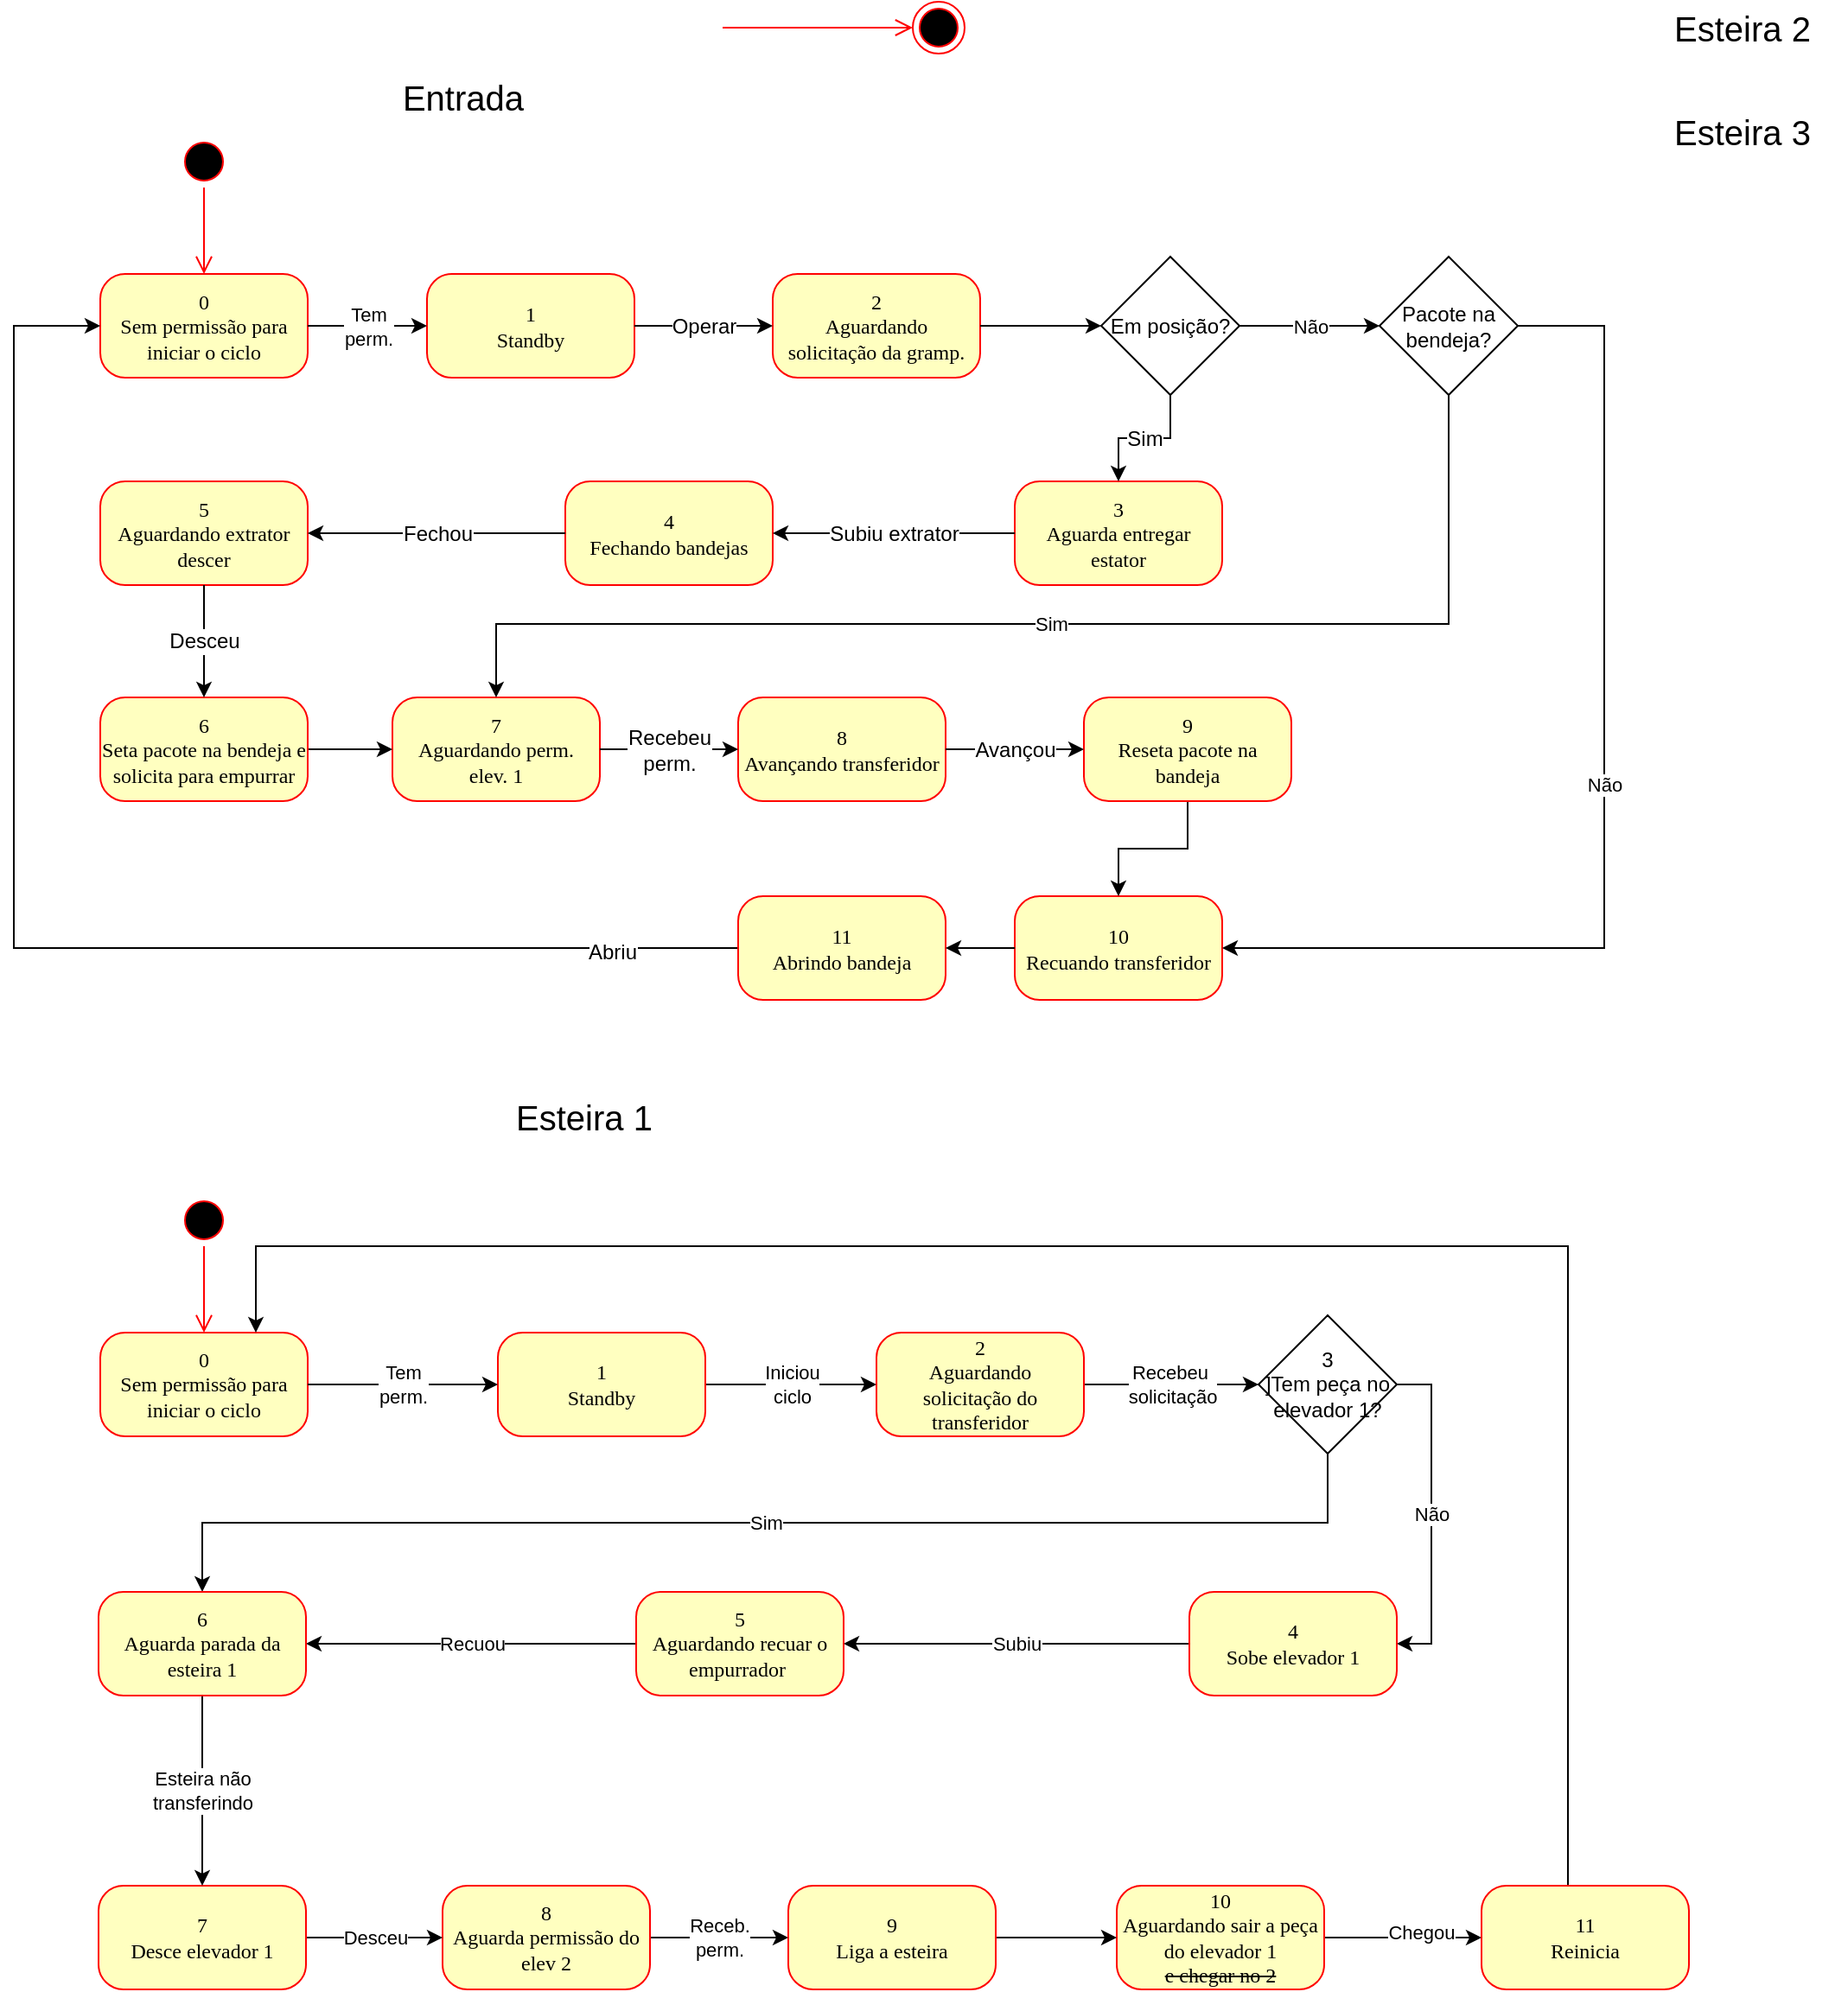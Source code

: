<mxfile version="20.5.1" type="github">
  <diagram name="Page-1" id="58cdce13-f638-feb5-8d6f-7d28b1aa9fa0">
    <mxGraphModel dx="1283" dy="729" grid="1" gridSize="10" guides="1" tooltips="1" connect="1" arrows="1" fold="1" page="1" pageScale="1" pageWidth="1100" pageHeight="850" background="none" math="0" shadow="0">
      <root>
        <mxCell id="0" />
        <mxCell id="1" parent="0" />
        <mxCell id="xWgYyd1IFgnipg2OSd_u-2" value="Esteira 1" style="text;html=1;strokeColor=none;fillColor=none;align=center;verticalAlign=middle;whiteSpace=wrap;rounded=0;fontSize=20;" parent="1" vertex="1">
          <mxGeometry x="290" y="650" width="120" height="30" as="geometry" />
        </mxCell>
        <mxCell id="xWgYyd1IFgnipg2OSd_u-3" value="Esteira 3" style="text;html=1;strokeColor=none;fillColor=none;align=center;verticalAlign=middle;whiteSpace=wrap;rounded=0;fontSize=20;" parent="1" vertex="1">
          <mxGeometry x="960" y="80" width="120" height="30" as="geometry" />
        </mxCell>
        <mxCell id="24f968d109e7d6b4-3" value="" style="ellipse;html=1;shape=endState;fillColor=#000000;strokeColor=#ff0000;rounded=1;shadow=0;comic=0;labelBackgroundColor=none;fontFamily=Verdana;fontSize=12;fontColor=#000000;align=center;" parent="1" vertex="1">
          <mxGeometry x="540" y="20" width="30" height="30" as="geometry" />
        </mxCell>
        <mxCell id="3cde6dad864a17aa-12" style="edgeStyle=elbowEdgeStyle;html=1;labelBackgroundColor=none;endArrow=open;endSize=8;strokeColor=#ff0000;fontFamily=Verdana;fontSize=12;align=left;" parent="1" target="24f968d109e7d6b4-3" edge="1">
          <mxGeometry relative="1" as="geometry">
            <mxPoint x="430" y="35" as="sourcePoint" />
          </mxGeometry>
        </mxCell>
        <mxCell id="xWgYyd1IFgnipg2OSd_u-4" value="Esteira 2" style="text;html=1;strokeColor=none;fillColor=none;align=center;verticalAlign=middle;whiteSpace=wrap;rounded=0;fontSize=20;" parent="1" vertex="1">
          <mxGeometry x="960" y="20" width="120" height="30" as="geometry" />
        </mxCell>
        <mxCell id="xWgYyd1IFgnipg2OSd_u-5" value="Entrada" style="text;html=1;strokeColor=none;fillColor=none;align=center;verticalAlign=middle;whiteSpace=wrap;rounded=0;fontSize=20;" parent="1" vertex="1">
          <mxGeometry x="220" y="60" width="120" height="30" as="geometry" />
        </mxCell>
        <mxCell id="xWgYyd1IFgnipg2OSd_u-80" value="" style="ellipse;html=1;shape=startState;fillColor=#000000;strokeColor=#ff0000;rounded=1;shadow=0;comic=0;labelBackgroundColor=none;fontFamily=Verdana;fontSize=12;fontColor=#000000;align=center;direction=south;" parent="1" vertex="1">
          <mxGeometry x="115" y="710" width="30" height="30" as="geometry" />
        </mxCell>
        <mxCell id="xWgYyd1IFgnipg2OSd_u-81" value="0&lt;br&gt;Sem permissão para iniciar o ciclo" style="rounded=1;whiteSpace=wrap;html=1;arcSize=24;fillColor=#ffffc0;strokeColor=#ff0000;shadow=0;comic=0;labelBackgroundColor=none;fontFamily=Verdana;fontSize=12;fontColor=#000000;align=center;" parent="1" vertex="1">
          <mxGeometry x="70" y="790" width="120" height="60" as="geometry" />
        </mxCell>
        <mxCell id="KYoNbqA-EtBUBlgTEE9d-64" value="Recebeu&amp;nbsp;&lt;br&gt;solicitação" style="edgeStyle=orthogonalEdgeStyle;rounded=0;orthogonalLoop=1;jettySize=auto;html=1;startArrow=none;" parent="1" source="xWgYyd1IFgnipg2OSd_u-85" target="xWgYyd1IFgnipg2OSd_u-89" edge="1">
          <mxGeometry relative="1" as="geometry" />
        </mxCell>
        <mxCell id="KYoNbqA-EtBUBlgTEE9d-83" value="Iniciou&lt;br&gt;ciclo" style="edgeStyle=orthogonalEdgeStyle;rounded=0;orthogonalLoop=1;jettySize=auto;html=1;" parent="1" source="xWgYyd1IFgnipg2OSd_u-82" target="xWgYyd1IFgnipg2OSd_u-85" edge="1">
          <mxGeometry relative="1" as="geometry" />
        </mxCell>
        <mxCell id="xWgYyd1IFgnipg2OSd_u-82" value="1&lt;br&gt;Standby" style="rounded=1;whiteSpace=wrap;html=1;arcSize=24;fillColor=#ffffc0;strokeColor=#ff0000;shadow=0;comic=0;labelBackgroundColor=none;fontFamily=Verdana;fontSize=12;fontColor=#000000;align=center;" parent="1" vertex="1">
          <mxGeometry x="300" y="790" width="120" height="60" as="geometry" />
        </mxCell>
        <mxCell id="xWgYyd1IFgnipg2OSd_u-83" value="Tem&lt;br&gt;perm." style="edgeStyle=orthogonalEdgeStyle;rounded=0;orthogonalLoop=1;jettySize=auto;html=1;" parent="1" source="xWgYyd1IFgnipg2OSd_u-81" target="xWgYyd1IFgnipg2OSd_u-82" edge="1">
          <mxGeometry relative="1" as="geometry" />
        </mxCell>
        <mxCell id="xWgYyd1IFgnipg2OSd_u-84" style="edgeStyle=orthogonalEdgeStyle;html=1;labelBackgroundColor=none;endArrow=open;endSize=8;strokeColor=#ff0000;fontFamily=Verdana;fontSize=12;align=left;entryX=0.5;entryY=0;entryDx=0;entryDy=0;" parent="1" source="xWgYyd1IFgnipg2OSd_u-80" target="xWgYyd1IFgnipg2OSd_u-81" edge="1">
          <mxGeometry relative="1" as="geometry">
            <mxPoint x="219" y="-125" as="targetPoint" />
          </mxGeometry>
        </mxCell>
        <mxCell id="KYoNbqA-EtBUBlgTEE9d-68" value="Não" style="edgeStyle=orthogonalEdgeStyle;rounded=0;orthogonalLoop=1;jettySize=auto;html=1;exitX=1;exitY=0.5;exitDx=0;exitDy=0;entryX=1;entryY=0.5;entryDx=0;entryDy=0;startArrow=none;" parent="1" source="xWgYyd1IFgnipg2OSd_u-89" target="xWgYyd1IFgnipg2OSd_u-87" edge="1">
          <mxGeometry relative="1" as="geometry" />
        </mxCell>
        <mxCell id="KYoNbqA-EtBUBlgTEE9d-84" value="Subiu" style="edgeStyle=orthogonalEdgeStyle;rounded=0;orthogonalLoop=1;jettySize=auto;html=1;exitX=0;exitY=0.5;exitDx=0;exitDy=0;entryX=1;entryY=0.5;entryDx=0;entryDy=0;" parent="1" source="xWgYyd1IFgnipg2OSd_u-87" target="xWgYyd1IFgnipg2OSd_u-93" edge="1">
          <mxGeometry relative="1" as="geometry" />
        </mxCell>
        <mxCell id="xWgYyd1IFgnipg2OSd_u-87" value="4&lt;br&gt;Sobe elevador 1" style="rounded=1;whiteSpace=wrap;html=1;arcSize=24;fillColor=#ffffc0;strokeColor=#ff0000;shadow=0;comic=0;labelBackgroundColor=none;fontFamily=Verdana;fontSize=12;fontColor=#000000;align=center;" parent="1" vertex="1">
          <mxGeometry x="700" y="940" width="120" height="60" as="geometry" />
        </mxCell>
        <mxCell id="KYoNbqA-EtBUBlgTEE9d-70" value="Sim" style="edgeStyle=orthogonalEdgeStyle;rounded=0;orthogonalLoop=1;jettySize=auto;html=1;exitX=0.5;exitY=1;exitDx=0;exitDy=0;entryX=0.5;entryY=0;entryDx=0;entryDy=0;" parent="1" source="xWgYyd1IFgnipg2OSd_u-89" target="plYh04rKox7OMY_8y_C5-1" edge="1">
          <mxGeometry relative="1" as="geometry" />
        </mxCell>
        <mxCell id="plYh04rKox7OMY_8y_C5-3" value="Recuou" style="edgeStyle=orthogonalEdgeStyle;rounded=0;orthogonalLoop=1;jettySize=auto;html=1;" edge="1" parent="1" source="xWgYyd1IFgnipg2OSd_u-93" target="plYh04rKox7OMY_8y_C5-1">
          <mxGeometry relative="1" as="geometry" />
        </mxCell>
        <mxCell id="xWgYyd1IFgnipg2OSd_u-93" value="5&lt;br&gt;Aguardando recuar o empurrador&amp;nbsp;" style="rounded=1;whiteSpace=wrap;html=1;arcSize=24;fillColor=#ffffc0;strokeColor=#ff0000;shadow=0;comic=0;labelBackgroundColor=none;fontFamily=Verdana;fontSize=12;fontColor=#000000;align=center;" parent="1" vertex="1">
          <mxGeometry x="380" y="940" width="120" height="60" as="geometry" />
        </mxCell>
        <mxCell id="KYoNbqA-EtBUBlgTEE9d-63" value="" style="edgeStyle=orthogonalEdgeStyle;rounded=0;orthogonalLoop=1;jettySize=auto;html=1;" parent="1" source="xWgYyd1IFgnipg2OSd_u-95" target="xWgYyd1IFgnipg2OSd_u-98" edge="1">
          <mxGeometry relative="1" as="geometry" />
        </mxCell>
        <mxCell id="KYoNbqA-EtBUBlgTEE9d-80" value="Chegou" style="edgeLabel;html=1;align=center;verticalAlign=middle;resizable=0;points=[];" parent="KYoNbqA-EtBUBlgTEE9d-63" vertex="1" connectable="0">
          <mxGeometry x="0.218" y="3" relative="1" as="geometry">
            <mxPoint as="offset" />
          </mxGeometry>
        </mxCell>
        <mxCell id="xWgYyd1IFgnipg2OSd_u-95" value="10&lt;br&gt;Aguardando sair a peça do elevador 1&lt;br&gt;&lt;strike&gt;e chegar no 2&lt;/strike&gt;" style="rounded=1;whiteSpace=wrap;html=1;arcSize=24;fillColor=#ffffc0;strokeColor=#ff0000;shadow=0;comic=0;labelBackgroundColor=none;fontFamily=Verdana;fontSize=12;fontColor=#000000;align=center;" parent="1" vertex="1">
          <mxGeometry x="658" y="1110" width="120" height="60" as="geometry" />
        </mxCell>
        <mxCell id="KYoNbqA-EtBUBlgTEE9d-76" style="edgeStyle=orthogonalEdgeStyle;rounded=0;orthogonalLoop=1;jettySize=auto;html=1;exitX=0.5;exitY=0;exitDx=0;exitDy=0;entryX=0.75;entryY=0;entryDx=0;entryDy=0;" parent="1" source="xWgYyd1IFgnipg2OSd_u-98" target="xWgYyd1IFgnipg2OSd_u-81" edge="1">
          <mxGeometry relative="1" as="geometry">
            <Array as="points">
              <mxPoint x="919" y="740" />
              <mxPoint x="160" y="740" />
            </Array>
          </mxGeometry>
        </mxCell>
        <mxCell id="xWgYyd1IFgnipg2OSd_u-98" value="11&lt;br&gt;Reinicia" style="rounded=1;whiteSpace=wrap;html=1;arcSize=24;fillColor=#ffffc0;strokeColor=#ff0000;shadow=0;comic=0;labelBackgroundColor=none;fontFamily=Verdana;fontSize=12;fontColor=#000000;align=center;" parent="1" vertex="1">
          <mxGeometry x="869" y="1110" width="120" height="60" as="geometry" />
        </mxCell>
        <mxCell id="KYoNbqA-EtBUBlgTEE9d-1" value="" style="ellipse;html=1;shape=startState;fillColor=#000000;strokeColor=#ff0000;rounded=1;shadow=0;comic=0;labelBackgroundColor=none;fontFamily=Verdana;fontSize=12;fontColor=#000000;align=center;direction=south;" parent="1" vertex="1">
          <mxGeometry x="115" y="97.5" width="30" height="30" as="geometry" />
        </mxCell>
        <mxCell id="KYoNbqA-EtBUBlgTEE9d-2" value="0&lt;br&gt;Sem permissão para iniciar o ciclo" style="rounded=1;whiteSpace=wrap;html=1;arcSize=24;fillColor=#ffffc0;strokeColor=#ff0000;shadow=0;comic=0;labelBackgroundColor=none;fontFamily=Verdana;fontSize=12;fontColor=#000000;align=center;" parent="1" vertex="1">
          <mxGeometry x="70" y="177.5" width="120" height="60" as="geometry" />
        </mxCell>
        <mxCell id="KYoNbqA-EtBUBlgTEE9d-3" value="1&lt;br&gt;Standby" style="rounded=1;whiteSpace=wrap;html=1;arcSize=24;fillColor=#ffffc0;strokeColor=#ff0000;shadow=0;comic=0;labelBackgroundColor=none;fontFamily=Verdana;fontSize=12;fontColor=#000000;align=center;" parent="1" vertex="1">
          <mxGeometry x="259" y="177.5" width="120" height="60" as="geometry" />
        </mxCell>
        <mxCell id="KYoNbqA-EtBUBlgTEE9d-4" value="Tem&lt;br&gt;perm." style="edgeStyle=orthogonalEdgeStyle;rounded=0;orthogonalLoop=1;jettySize=auto;html=1;" parent="1" source="KYoNbqA-EtBUBlgTEE9d-2" target="KYoNbqA-EtBUBlgTEE9d-3" edge="1">
          <mxGeometry relative="1" as="geometry" />
        </mxCell>
        <mxCell id="KYoNbqA-EtBUBlgTEE9d-5" style="edgeStyle=orthogonalEdgeStyle;html=1;labelBackgroundColor=none;endArrow=open;endSize=8;strokeColor=#ff0000;fontFamily=Verdana;fontSize=12;align=left;entryX=0.5;entryY=0;entryDx=0;entryDy=0;" parent="1" source="KYoNbqA-EtBUBlgTEE9d-1" target="KYoNbqA-EtBUBlgTEE9d-2" edge="1">
          <mxGeometry relative="1" as="geometry">
            <mxPoint x="219" y="-97.5" as="targetPoint" />
          </mxGeometry>
        </mxCell>
        <mxCell id="KYoNbqA-EtBUBlgTEE9d-6" value="2&lt;br&gt;Aguardando&lt;br&gt;solicitação da gramp." style="rounded=1;whiteSpace=wrap;html=1;arcSize=24;fillColor=#ffffc0;strokeColor=#ff0000;shadow=0;comic=0;labelBackgroundColor=none;fontFamily=Verdana;fontSize=12;fontColor=#000000;align=center;" parent="1" vertex="1">
          <mxGeometry x="459" y="177.5" width="120" height="60" as="geometry" />
        </mxCell>
        <mxCell id="KYoNbqA-EtBUBlgTEE9d-7" value="Operar" style="edgeStyle=orthogonalEdgeStyle;rounded=0;orthogonalLoop=1;jettySize=auto;html=1;fontSize=12;" parent="1" source="KYoNbqA-EtBUBlgTEE9d-3" target="KYoNbqA-EtBUBlgTEE9d-6" edge="1">
          <mxGeometry relative="1" as="geometry" />
        </mxCell>
        <mxCell id="KYoNbqA-EtBUBlgTEE9d-8" value="3&lt;br&gt;Aguarda entregar estator" style="rounded=1;whiteSpace=wrap;html=1;arcSize=24;fillColor=#ffffc0;strokeColor=#ff0000;shadow=0;comic=0;labelBackgroundColor=none;fontFamily=Verdana;fontSize=12;fontColor=#000000;align=center;" parent="1" vertex="1">
          <mxGeometry x="599" y="297.5" width="120" height="60" as="geometry" />
        </mxCell>
        <mxCell id="KYoNbqA-EtBUBlgTEE9d-9" value="Sim" style="edgeStyle=orthogonalEdgeStyle;rounded=0;orthogonalLoop=1;jettySize=auto;html=1;exitX=0.5;exitY=1;exitDx=0;exitDy=0;entryX=0.5;entryY=0;entryDx=0;entryDy=0;fontSize=12;" parent="1" source="KYoNbqA-EtBUBlgTEE9d-10" target="KYoNbqA-EtBUBlgTEE9d-8" edge="1">
          <mxGeometry relative="1" as="geometry" />
        </mxCell>
        <mxCell id="KYoNbqA-EtBUBlgTEE9d-35" value="Não" style="edgeStyle=orthogonalEdgeStyle;rounded=0;orthogonalLoop=1;jettySize=auto;html=1;" parent="1" source="KYoNbqA-EtBUBlgTEE9d-10" target="KYoNbqA-EtBUBlgTEE9d-33" edge="1">
          <mxGeometry relative="1" as="geometry" />
        </mxCell>
        <mxCell id="KYoNbqA-EtBUBlgTEE9d-10" value="Em posição?" style="rhombus;whiteSpace=wrap;html=1;" parent="1" vertex="1">
          <mxGeometry x="649" y="167.5" width="80" height="80" as="geometry" />
        </mxCell>
        <mxCell id="KYoNbqA-EtBUBlgTEE9d-11" value="" style="edgeStyle=orthogonalEdgeStyle;rounded=0;orthogonalLoop=1;jettySize=auto;html=1;fontSize=20;" parent="1" source="KYoNbqA-EtBUBlgTEE9d-6" target="KYoNbqA-EtBUBlgTEE9d-10" edge="1">
          <mxGeometry relative="1" as="geometry" />
        </mxCell>
        <mxCell id="KYoNbqA-EtBUBlgTEE9d-12" value="4&lt;br&gt;Fechando bandejas" style="rounded=1;whiteSpace=wrap;html=1;arcSize=24;fillColor=#ffffc0;strokeColor=#ff0000;shadow=0;comic=0;labelBackgroundColor=none;fontFamily=Verdana;fontSize=12;fontColor=#000000;align=center;" parent="1" vertex="1">
          <mxGeometry x="339" y="297.5" width="120" height="60" as="geometry" />
        </mxCell>
        <mxCell id="KYoNbqA-EtBUBlgTEE9d-13" value="Subiu extrator" style="edgeStyle=orthogonalEdgeStyle;rounded=0;orthogonalLoop=1;jettySize=auto;html=1;fontSize=12;" parent="1" source="KYoNbqA-EtBUBlgTEE9d-8" target="KYoNbqA-EtBUBlgTEE9d-12" edge="1">
          <mxGeometry relative="1" as="geometry" />
        </mxCell>
        <mxCell id="KYoNbqA-EtBUBlgTEE9d-14" value="5&lt;br&gt;Aguardando extrator descer" style="rounded=1;whiteSpace=wrap;html=1;arcSize=24;fillColor=#ffffc0;strokeColor=#ff0000;shadow=0;comic=0;labelBackgroundColor=none;fontFamily=Verdana;fontSize=12;fontColor=#000000;align=center;" parent="1" vertex="1">
          <mxGeometry x="70" y="297.5" width="120" height="60" as="geometry" />
        </mxCell>
        <mxCell id="KYoNbqA-EtBUBlgTEE9d-15" value="Fechou" style="edgeStyle=orthogonalEdgeStyle;rounded=0;orthogonalLoop=1;jettySize=auto;html=1;fontSize=12;" parent="1" source="KYoNbqA-EtBUBlgTEE9d-12" target="KYoNbqA-EtBUBlgTEE9d-14" edge="1">
          <mxGeometry relative="1" as="geometry" />
        </mxCell>
        <mxCell id="KYoNbqA-EtBUBlgTEE9d-16" value="7&lt;br&gt;Aguardando perm.&lt;br&gt;elev. 1" style="rounded=1;whiteSpace=wrap;html=1;arcSize=24;fillColor=#ffffc0;strokeColor=#ff0000;shadow=0;comic=0;labelBackgroundColor=none;fontFamily=Verdana;fontSize=12;fontColor=#000000;align=center;" parent="1" vertex="1">
          <mxGeometry x="239" y="422.5" width="120" height="60" as="geometry" />
        </mxCell>
        <mxCell id="KYoNbqA-EtBUBlgTEE9d-17" value="8&lt;br&gt;Avançando transferidor" style="rounded=1;whiteSpace=wrap;html=1;arcSize=24;fillColor=#ffffc0;strokeColor=#ff0000;shadow=0;comic=0;labelBackgroundColor=none;fontFamily=Verdana;fontSize=12;fontColor=#000000;align=center;" parent="1" vertex="1">
          <mxGeometry x="439" y="422.5" width="120" height="60" as="geometry" />
        </mxCell>
        <mxCell id="KYoNbqA-EtBUBlgTEE9d-18" value="Recebeu&lt;br&gt;perm." style="edgeStyle=orthogonalEdgeStyle;rounded=0;orthogonalLoop=1;jettySize=auto;html=1;fontSize=12;" parent="1" source="KYoNbqA-EtBUBlgTEE9d-16" target="KYoNbqA-EtBUBlgTEE9d-17" edge="1">
          <mxGeometry relative="1" as="geometry" />
        </mxCell>
        <mxCell id="KYoNbqA-EtBUBlgTEE9d-19" value="10&lt;br&gt;Recuando transferidor" style="rounded=1;whiteSpace=wrap;html=1;arcSize=24;fillColor=#ffffc0;strokeColor=#ff0000;shadow=0;comic=0;labelBackgroundColor=none;fontFamily=Verdana;fontSize=12;fontColor=#000000;align=center;" parent="1" vertex="1">
          <mxGeometry x="599" y="537.5" width="120" height="60" as="geometry" />
        </mxCell>
        <mxCell id="KYoNbqA-EtBUBlgTEE9d-21" value="" style="edgeStyle=orthogonalEdgeStyle;rounded=0;orthogonalLoop=1;jettySize=auto;html=1;fontSize=12;" parent="1" source="KYoNbqA-EtBUBlgTEE9d-22" target="KYoNbqA-EtBUBlgTEE9d-16" edge="1">
          <mxGeometry relative="1" as="geometry" />
        </mxCell>
        <mxCell id="KYoNbqA-EtBUBlgTEE9d-22" value="6&lt;br&gt;Seta pacote na bendeja e solicita para empurrar" style="rounded=1;whiteSpace=wrap;html=1;arcSize=24;fillColor=#ffffc0;strokeColor=#ff0000;shadow=0;comic=0;labelBackgroundColor=none;fontFamily=Verdana;fontSize=12;fontColor=#000000;align=center;" parent="1" vertex="1">
          <mxGeometry x="70" y="422.5" width="120" height="60" as="geometry" />
        </mxCell>
        <mxCell id="KYoNbqA-EtBUBlgTEE9d-23" value="Desceu" style="edgeStyle=orthogonalEdgeStyle;rounded=0;orthogonalLoop=1;jettySize=auto;html=1;fontSize=12;" parent="1" source="KYoNbqA-EtBUBlgTEE9d-14" target="KYoNbqA-EtBUBlgTEE9d-22" edge="1">
          <mxGeometry relative="1" as="geometry" />
        </mxCell>
        <mxCell id="KYoNbqA-EtBUBlgTEE9d-24" style="edgeStyle=orthogonalEdgeStyle;rounded=0;orthogonalLoop=1;jettySize=auto;html=1;exitX=0;exitY=0.5;exitDx=0;exitDy=0;entryX=0;entryY=0.5;entryDx=0;entryDy=0;fontSize=12;" parent="1" source="KYoNbqA-EtBUBlgTEE9d-26" target="KYoNbqA-EtBUBlgTEE9d-2" edge="1">
          <mxGeometry relative="1" as="geometry">
            <Array as="points">
              <mxPoint x="20" y="567" />
              <mxPoint x="20" y="207" />
            </Array>
          </mxGeometry>
        </mxCell>
        <mxCell id="KYoNbqA-EtBUBlgTEE9d-25" value="Abriu" style="edgeLabel;html=1;align=center;verticalAlign=middle;resizable=0;points=[];fontSize=12;" parent="KYoNbqA-EtBUBlgTEE9d-24" vertex="1" connectable="0">
          <mxGeometry x="-0.823" y="2" relative="1" as="geometry">
            <mxPoint as="offset" />
          </mxGeometry>
        </mxCell>
        <mxCell id="KYoNbqA-EtBUBlgTEE9d-26" value="11&lt;br&gt;Abrindo bandeja" style="rounded=1;whiteSpace=wrap;html=1;arcSize=24;fillColor=#ffffc0;strokeColor=#ff0000;shadow=0;comic=0;labelBackgroundColor=none;fontFamily=Verdana;fontSize=12;fontColor=#000000;align=center;" parent="1" vertex="1">
          <mxGeometry x="439" y="537.5" width="120" height="60" as="geometry" />
        </mxCell>
        <mxCell id="KYoNbqA-EtBUBlgTEE9d-27" value="" style="edgeStyle=orthogonalEdgeStyle;rounded=0;orthogonalLoop=1;jettySize=auto;html=1;fontSize=12;" parent="1" source="KYoNbqA-EtBUBlgTEE9d-19" target="KYoNbqA-EtBUBlgTEE9d-26" edge="1">
          <mxGeometry relative="1" as="geometry" />
        </mxCell>
        <mxCell id="KYoNbqA-EtBUBlgTEE9d-28" value="" style="edgeStyle=orthogonalEdgeStyle;rounded=0;orthogonalLoop=1;jettySize=auto;html=1;fontSize=12;" parent="1" source="KYoNbqA-EtBUBlgTEE9d-29" target="KYoNbqA-EtBUBlgTEE9d-19" edge="1">
          <mxGeometry relative="1" as="geometry" />
        </mxCell>
        <mxCell id="KYoNbqA-EtBUBlgTEE9d-29" value="9&lt;br&gt;Reseta pacote na bandeja" style="rounded=1;whiteSpace=wrap;html=1;arcSize=24;fillColor=#ffffc0;strokeColor=#ff0000;shadow=0;comic=0;labelBackgroundColor=none;fontFamily=Verdana;fontSize=12;fontColor=#000000;align=center;" parent="1" vertex="1">
          <mxGeometry x="639" y="422.5" width="120" height="60" as="geometry" />
        </mxCell>
        <mxCell id="KYoNbqA-EtBUBlgTEE9d-30" value="Avançou" style="edgeStyle=orthogonalEdgeStyle;rounded=0;orthogonalLoop=1;jettySize=auto;html=1;fontSize=12;" parent="1" source="KYoNbqA-EtBUBlgTEE9d-17" target="KYoNbqA-EtBUBlgTEE9d-29" edge="1">
          <mxGeometry relative="1" as="geometry" />
        </mxCell>
        <mxCell id="KYoNbqA-EtBUBlgTEE9d-37" value="Não" style="edgeStyle=orthogonalEdgeStyle;rounded=0;orthogonalLoop=1;jettySize=auto;html=1;exitX=1;exitY=0.5;exitDx=0;exitDy=0;entryX=1;entryY=0.5;entryDx=0;entryDy=0;" parent="1" source="KYoNbqA-EtBUBlgTEE9d-33" target="KYoNbqA-EtBUBlgTEE9d-19" edge="1">
          <mxGeometry relative="1" as="geometry">
            <Array as="points">
              <mxPoint x="940" y="207" />
              <mxPoint x="940" y="567" />
            </Array>
          </mxGeometry>
        </mxCell>
        <mxCell id="KYoNbqA-EtBUBlgTEE9d-38" value="Sim" style="edgeStyle=orthogonalEdgeStyle;rounded=0;orthogonalLoop=1;jettySize=auto;html=1;exitX=0.5;exitY=1;exitDx=0;exitDy=0;" parent="1" source="KYoNbqA-EtBUBlgTEE9d-33" target="KYoNbqA-EtBUBlgTEE9d-16" edge="1">
          <mxGeometry relative="1" as="geometry">
            <Array as="points">
              <mxPoint x="850" y="380" />
              <mxPoint x="299" y="380" />
            </Array>
          </mxGeometry>
        </mxCell>
        <mxCell id="KYoNbqA-EtBUBlgTEE9d-33" value="Pacote na bendeja?" style="rhombus;whiteSpace=wrap;html=1;" parent="1" vertex="1">
          <mxGeometry x="810" y="167.5" width="80" height="80" as="geometry" />
        </mxCell>
        <mxCell id="KYoNbqA-EtBUBlgTEE9d-44" value="Receb.&lt;br&gt;perm." style="edgeStyle=orthogonalEdgeStyle;rounded=0;orthogonalLoop=1;jettySize=auto;html=1;" parent="1" source="KYoNbqA-EtBUBlgTEE9d-39" target="KYoNbqA-EtBUBlgTEE9d-42" edge="1">
          <mxGeometry relative="1" as="geometry" />
        </mxCell>
        <mxCell id="KYoNbqA-EtBUBlgTEE9d-39" value="8&lt;br&gt;Aguarda permissão do elev 2" style="rounded=1;whiteSpace=wrap;html=1;arcSize=24;fillColor=#ffffc0;strokeColor=#ff0000;shadow=0;comic=0;labelBackgroundColor=none;fontFamily=Verdana;fontSize=12;fontColor=#000000;align=center;" parent="1" vertex="1">
          <mxGeometry x="268" y="1110" width="120" height="60" as="geometry" />
        </mxCell>
        <mxCell id="KYoNbqA-EtBUBlgTEE9d-45" value="" style="edgeStyle=orthogonalEdgeStyle;rounded=0;orthogonalLoop=1;jettySize=auto;html=1;" parent="1" source="KYoNbqA-EtBUBlgTEE9d-42" target="xWgYyd1IFgnipg2OSd_u-95" edge="1">
          <mxGeometry relative="1" as="geometry" />
        </mxCell>
        <mxCell id="KYoNbqA-EtBUBlgTEE9d-42" value="9&lt;br&gt;Liga a esteira" style="rounded=1;whiteSpace=wrap;html=1;arcSize=24;fillColor=#ffffc0;strokeColor=#ff0000;shadow=0;comic=0;labelBackgroundColor=none;fontFamily=Verdana;fontSize=12;fontColor=#000000;align=center;" parent="1" vertex="1">
          <mxGeometry x="468" y="1110" width="120" height="60" as="geometry" />
        </mxCell>
        <mxCell id="KYoNbqA-EtBUBlgTEE9d-62" value="Desceu" style="edgeStyle=orthogonalEdgeStyle;rounded=0;orthogonalLoop=1;jettySize=auto;html=1;" parent="1" source="xWgYyd1IFgnipg2OSd_u-101" target="KYoNbqA-EtBUBlgTEE9d-39" edge="1">
          <mxGeometry relative="1" as="geometry" />
        </mxCell>
        <mxCell id="xWgYyd1IFgnipg2OSd_u-101" value="7&lt;br&gt;Desce elevador 1" style="rounded=1;whiteSpace=wrap;html=1;arcSize=24;fillColor=#ffffc0;strokeColor=#ff0000;shadow=0;comic=0;labelBackgroundColor=none;fontFamily=Verdana;fontSize=12;fontColor=#000000;align=center;" parent="1" vertex="1">
          <mxGeometry x="69" y="1110" width="120" height="60" as="geometry" />
        </mxCell>
        <mxCell id="xWgYyd1IFgnipg2OSd_u-89" value="3&lt;br&gt;]Tem peça no elevador 1?" style="rhombus;whiteSpace=wrap;html=1;" parent="1" vertex="1">
          <mxGeometry x="740" y="780" width="80" height="80" as="geometry" />
        </mxCell>
        <mxCell id="xWgYyd1IFgnipg2OSd_u-85" value="2&lt;br&gt;Aguardando&lt;br&gt;solicitação do&lt;br&gt;transferidor" style="rounded=1;whiteSpace=wrap;html=1;arcSize=24;fillColor=#ffffc0;strokeColor=#ff0000;shadow=0;comic=0;labelBackgroundColor=none;fontFamily=Verdana;fontSize=12;fontColor=#000000;align=center;" parent="1" vertex="1">
          <mxGeometry x="519" y="790" width="120" height="60" as="geometry" />
        </mxCell>
        <mxCell id="plYh04rKox7OMY_8y_C5-7" value="Esteira não&lt;br&gt;transferindo" style="edgeStyle=orthogonalEdgeStyle;rounded=0;orthogonalLoop=1;jettySize=auto;html=1;exitX=0.5;exitY=1;exitDx=0;exitDy=0;entryX=0.5;entryY=0;entryDx=0;entryDy=0;" edge="1" parent="1" source="plYh04rKox7OMY_8y_C5-1" target="xWgYyd1IFgnipg2OSd_u-101">
          <mxGeometry relative="1" as="geometry" />
        </mxCell>
        <mxCell id="plYh04rKox7OMY_8y_C5-1" value="6&lt;br&gt;Aguarda parada da esteira 1" style="rounded=1;whiteSpace=wrap;html=1;arcSize=24;fillColor=#ffffc0;strokeColor=#ff0000;shadow=0;comic=0;labelBackgroundColor=none;fontFamily=Verdana;fontSize=12;fontColor=#000000;align=center;" vertex="1" parent="1">
          <mxGeometry x="69" y="940" width="120" height="60" as="geometry" />
        </mxCell>
      </root>
    </mxGraphModel>
  </diagram>
</mxfile>
